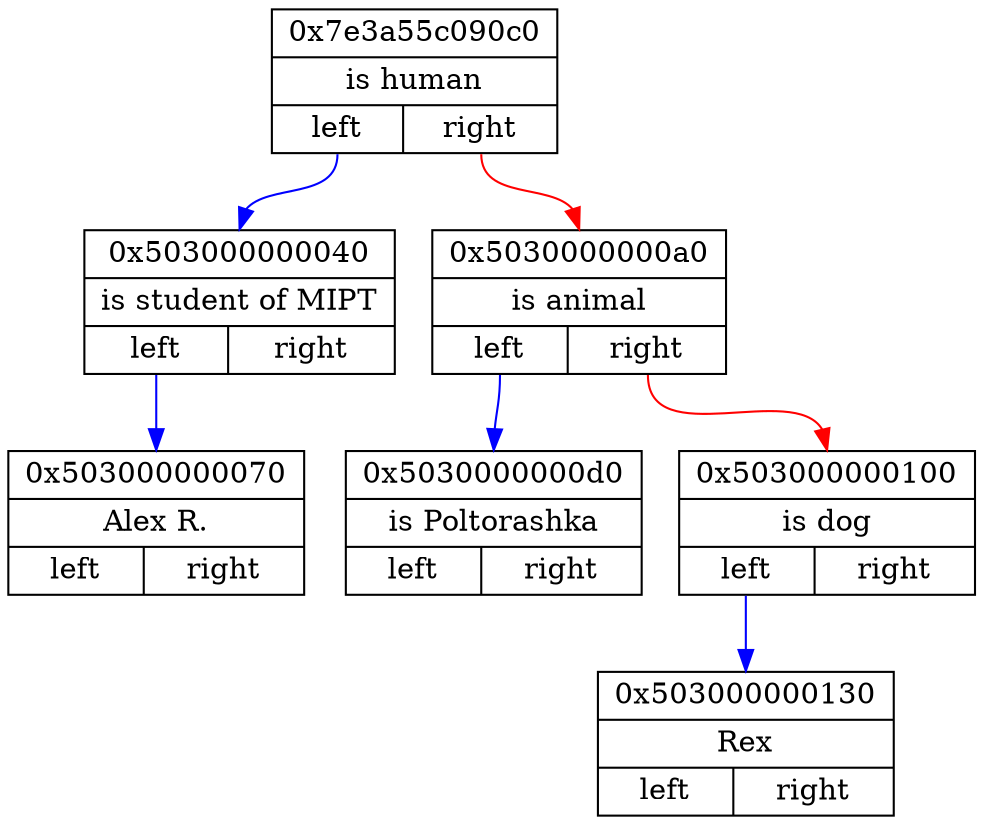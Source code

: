 digraph
{ 
rankdir=HR;

node0x7e3a55c090c0 [ shape=record, rank = 1, label= "{ 0x7e3a55c090c0 | is human | {<n0x7e3a55c090c0_l> left | <n0x7e3a55c090c0_r> right}} " ];
node0x503000000040 [ shape=record, rank = 2, label= "{ 0x503000000040 | is student of MIPT | {<n0x503000000040_l> left | <n0x503000000040_r> right}} " ];
node0x503000000070 [ shape=record, rank = 3, label= "{ 0x503000000070 | Alex R. | {<n0x503000000070_l> left | <n0x503000000070_r> right}} " ];
node0x503000000040:<n0x503000000040_l>:s -> node0x503000000070:n [ color = blue; ]
node0x7e3a55c090c0:<n0x7e3a55c090c0_l>:s -> node0x503000000040:n [ color = blue; ]
node0x5030000000a0 [ shape=record, rank = 3, label= "{ 0x5030000000a0 | is animal | {<n0x5030000000a0_l> left | <n0x5030000000a0_r> right}} " ];
node0x5030000000d0 [ shape=record, rank = 4, label= "{ 0x5030000000d0 | is Poltorashka | {<n0x5030000000d0_l> left | <n0x5030000000d0_r> right}} " ];
node0x5030000000a0:<n0x5030000000a0_l>:s -> node0x5030000000d0:n [ color = blue; ]
node0x503000000100 [ shape=record, rank = 5, label= "{ 0x503000000100 | is dog | {<n0x503000000100_l> left | <n0x503000000100_r> right}} " ];
node0x503000000130 [ shape=record, rank = 6, label= "{ 0x503000000130 | Rex | {<n0x503000000130_l> left | <n0x503000000130_r> right}} " ];
node0x503000000100:<n0x503000000100_l>:s -> node0x503000000130:n [ color = blue; ]
node0x5030000000a0:<n0x5030000000a0_r>:s -> node0x503000000100:n [ color = red; ]
node0x7e3a55c090c0:<n0x7e3a55c090c0_r>:s -> node0x5030000000a0:n [ color = red; ]
}
